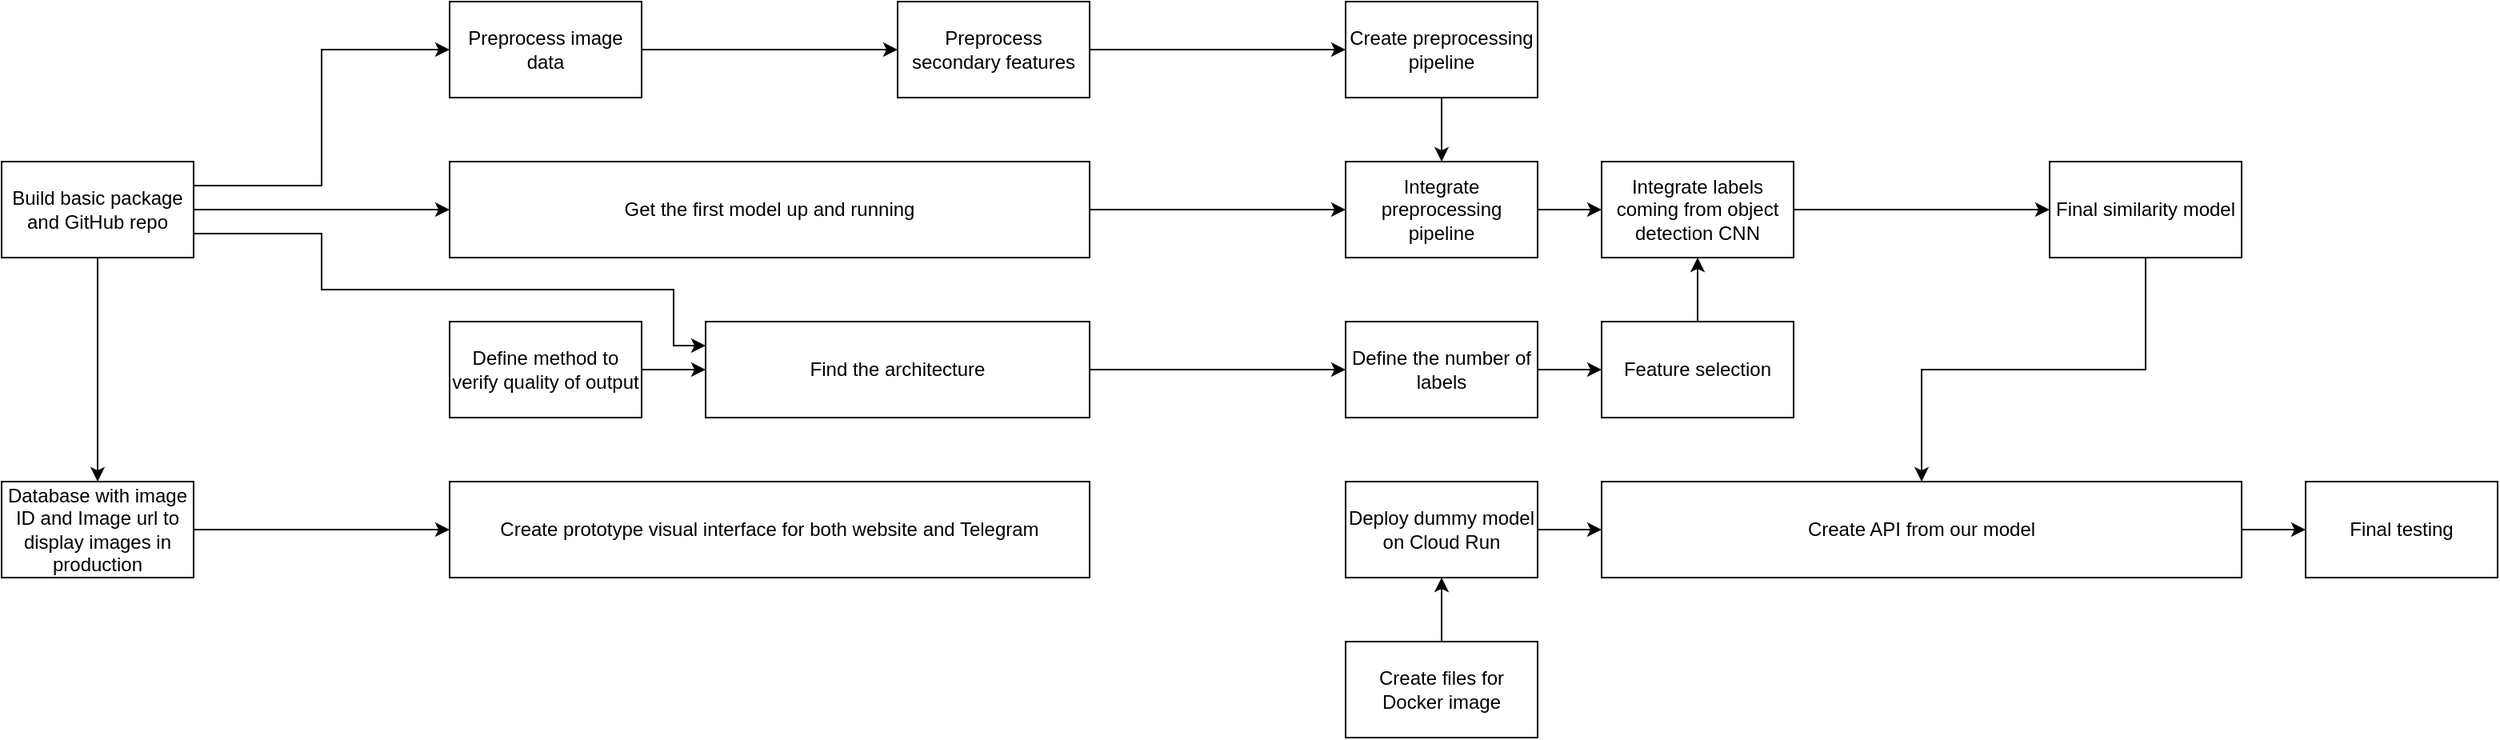 <mxfile version="14.4.3" type="github">
  <diagram id="nk3jkbMKJ6bsF130eLUs" name="Page-1">
    <mxGraphModel dx="3976" dy="1074" grid="1" gridSize="10" guides="1" tooltips="1" connect="1" arrows="1" fold="1" page="1" pageScale="1" pageWidth="850" pageHeight="1100" math="0" shadow="0">
      <root>
        <mxCell id="0" />
        <mxCell id="1" parent="0" />
        <mxCell id="1ROCvlm7I28-aJmoXn1c-78" style="edgeStyle=orthogonalEdgeStyle;rounded=0;orthogonalLoop=1;jettySize=auto;html=1;exitX=1;exitY=0.5;exitDx=0;exitDy=0;entryX=0;entryY=0.5;entryDx=0;entryDy=0;" edge="1" parent="1" source="1ROCvlm7I28-aJmoXn1c-1" target="1ROCvlm7I28-aJmoXn1c-52">
          <mxGeometry relative="1" as="geometry" />
        </mxCell>
        <mxCell id="1ROCvlm7I28-aJmoXn1c-1" value="Database with image ID and Image url to display images in production" style="rounded=0;whiteSpace=wrap;html=1;" vertex="1" parent="1">
          <mxGeometry x="-1600" y="650" width="120" height="60" as="geometry" />
        </mxCell>
        <mxCell id="1ROCvlm7I28-aJmoXn1c-28" style="edgeStyle=orthogonalEdgeStyle;rounded=0;orthogonalLoop=1;jettySize=auto;html=1;exitX=1;exitY=0.5;exitDx=0;exitDy=0;" edge="1" parent="1" source="1ROCvlm7I28-aJmoXn1c-2" target="1ROCvlm7I28-aJmoXn1c-3">
          <mxGeometry relative="1" as="geometry" />
        </mxCell>
        <mxCell id="1ROCvlm7I28-aJmoXn1c-2" value="Preprocess image data" style="rounded=0;whiteSpace=wrap;html=1;" vertex="1" parent="1">
          <mxGeometry x="-1320" y="350" width="120" height="60" as="geometry" />
        </mxCell>
        <mxCell id="1ROCvlm7I28-aJmoXn1c-29" style="edgeStyle=orthogonalEdgeStyle;rounded=0;orthogonalLoop=1;jettySize=auto;html=1;exitX=1;exitY=0.5;exitDx=0;exitDy=0;entryX=0;entryY=0.5;entryDx=0;entryDy=0;" edge="1" parent="1" source="1ROCvlm7I28-aJmoXn1c-3" target="1ROCvlm7I28-aJmoXn1c-4">
          <mxGeometry relative="1" as="geometry" />
        </mxCell>
        <mxCell id="1ROCvlm7I28-aJmoXn1c-3" value="Preprocess secondary features" style="rounded=0;whiteSpace=wrap;html=1;" vertex="1" parent="1">
          <mxGeometry x="-1040" y="350" width="120" height="60" as="geometry" />
        </mxCell>
        <mxCell id="1ROCvlm7I28-aJmoXn1c-66" style="edgeStyle=orthogonalEdgeStyle;rounded=0;orthogonalLoop=1;jettySize=auto;html=1;exitX=0.5;exitY=1;exitDx=0;exitDy=0;entryX=0.5;entryY=0;entryDx=0;entryDy=0;" edge="1" parent="1" source="1ROCvlm7I28-aJmoXn1c-4" target="1ROCvlm7I28-aJmoXn1c-10">
          <mxGeometry relative="1" as="geometry" />
        </mxCell>
        <mxCell id="1ROCvlm7I28-aJmoXn1c-4" value="Create preprocessing pipeline" style="rounded=0;whiteSpace=wrap;html=1;" vertex="1" parent="1">
          <mxGeometry x="-760" y="350" width="120" height="60" as="geometry" />
        </mxCell>
        <mxCell id="1ROCvlm7I28-aJmoXn1c-37" style="edgeStyle=orthogonalEdgeStyle;rounded=0;orthogonalLoop=1;jettySize=auto;html=1;exitX=1;exitY=0.5;exitDx=0;exitDy=0;entryX=0;entryY=0.5;entryDx=0;entryDy=0;" edge="1" parent="1" source="1ROCvlm7I28-aJmoXn1c-5" target="1ROCvlm7I28-aJmoXn1c-6">
          <mxGeometry relative="1" as="geometry" />
        </mxCell>
        <mxCell id="1ROCvlm7I28-aJmoXn1c-5" value="Define the number of labels" style="rounded=0;whiteSpace=wrap;html=1;" vertex="1" parent="1">
          <mxGeometry x="-760" y="550" width="120" height="60" as="geometry" />
        </mxCell>
        <mxCell id="1ROCvlm7I28-aJmoXn1c-69" style="edgeStyle=orthogonalEdgeStyle;rounded=0;orthogonalLoop=1;jettySize=auto;html=1;exitX=0.5;exitY=0;exitDx=0;exitDy=0;entryX=0.5;entryY=1;entryDx=0;entryDy=0;" edge="1" parent="1" source="1ROCvlm7I28-aJmoXn1c-6" target="1ROCvlm7I28-aJmoXn1c-11">
          <mxGeometry relative="1" as="geometry" />
        </mxCell>
        <mxCell id="1ROCvlm7I28-aJmoXn1c-6" value="Feature selection" style="rounded=0;whiteSpace=wrap;html=1;" vertex="1" parent="1">
          <mxGeometry x="-600" y="550" width="120" height="60" as="geometry" />
        </mxCell>
        <mxCell id="1ROCvlm7I28-aJmoXn1c-68" style="edgeStyle=orthogonalEdgeStyle;rounded=0;orthogonalLoop=1;jettySize=auto;html=1;exitX=1;exitY=0.5;exitDx=0;exitDy=0;entryX=0;entryY=0.5;entryDx=0;entryDy=0;" edge="1" parent="1" source="1ROCvlm7I28-aJmoXn1c-7" target="1ROCvlm7I28-aJmoXn1c-5">
          <mxGeometry relative="1" as="geometry" />
        </mxCell>
        <mxCell id="1ROCvlm7I28-aJmoXn1c-7" value="Find the architecture" style="rounded=0;whiteSpace=wrap;html=1;" vertex="1" parent="1">
          <mxGeometry x="-1160" y="550" width="240" height="60" as="geometry" />
        </mxCell>
        <mxCell id="1ROCvlm7I28-aJmoXn1c-63" style="edgeStyle=orthogonalEdgeStyle;rounded=0;orthogonalLoop=1;jettySize=auto;html=1;exitX=1;exitY=0.5;exitDx=0;exitDy=0;entryX=0;entryY=0.5;entryDx=0;entryDy=0;" edge="1" parent="1" source="1ROCvlm7I28-aJmoXn1c-8" target="1ROCvlm7I28-aJmoXn1c-7">
          <mxGeometry relative="1" as="geometry" />
        </mxCell>
        <mxCell id="1ROCvlm7I28-aJmoXn1c-8" value="Define method to verify quality of output" style="rounded=0;whiteSpace=wrap;html=1;" vertex="1" parent="1">
          <mxGeometry x="-1320" y="550" width="120" height="60" as="geometry" />
        </mxCell>
        <mxCell id="1ROCvlm7I28-aJmoXn1c-67" style="edgeStyle=orthogonalEdgeStyle;rounded=0;orthogonalLoop=1;jettySize=auto;html=1;exitX=1;exitY=0.5;exitDx=0;exitDy=0;entryX=0;entryY=0.5;entryDx=0;entryDy=0;" edge="1" parent="1" source="1ROCvlm7I28-aJmoXn1c-9" target="1ROCvlm7I28-aJmoXn1c-10">
          <mxGeometry relative="1" as="geometry" />
        </mxCell>
        <mxCell id="1ROCvlm7I28-aJmoXn1c-9" value="Get the first model up and running" style="rounded=0;whiteSpace=wrap;html=1;" vertex="1" parent="1">
          <mxGeometry x="-1320" y="450" width="400" height="60" as="geometry" />
        </mxCell>
        <mxCell id="1ROCvlm7I28-aJmoXn1c-10" value="Integrate preprocessing pipeline" style="rounded=0;whiteSpace=wrap;html=1;" vertex="1" parent="1">
          <mxGeometry x="-760" y="450" width="120" height="60" as="geometry" />
        </mxCell>
        <mxCell id="1ROCvlm7I28-aJmoXn1c-48" style="edgeStyle=orthogonalEdgeStyle;rounded=0;orthogonalLoop=1;jettySize=auto;html=1;exitX=0.5;exitY=1;exitDx=0;exitDy=0;entryX=0.5;entryY=0;entryDx=0;entryDy=0;" edge="1" parent="1" source="1ROCvlm7I28-aJmoXn1c-13" target="1ROCvlm7I28-aJmoXn1c-1">
          <mxGeometry relative="1" as="geometry" />
        </mxCell>
        <mxCell id="1ROCvlm7I28-aJmoXn1c-49" style="edgeStyle=orthogonalEdgeStyle;rounded=0;orthogonalLoop=1;jettySize=auto;html=1;exitX=1;exitY=0.25;exitDx=0;exitDy=0;entryX=0;entryY=0.5;entryDx=0;entryDy=0;" edge="1" parent="1" source="1ROCvlm7I28-aJmoXn1c-13" target="1ROCvlm7I28-aJmoXn1c-2">
          <mxGeometry relative="1" as="geometry" />
        </mxCell>
        <mxCell id="1ROCvlm7I28-aJmoXn1c-55" style="edgeStyle=orthogonalEdgeStyle;rounded=0;orthogonalLoop=1;jettySize=auto;html=1;exitX=1;exitY=0.5;exitDx=0;exitDy=0;entryX=0;entryY=0.5;entryDx=0;entryDy=0;" edge="1" parent="1" source="1ROCvlm7I28-aJmoXn1c-13" target="1ROCvlm7I28-aJmoXn1c-9">
          <mxGeometry relative="1" as="geometry" />
        </mxCell>
        <mxCell id="1ROCvlm7I28-aJmoXn1c-62" style="edgeStyle=orthogonalEdgeStyle;rounded=0;orthogonalLoop=1;jettySize=auto;html=1;exitX=1;exitY=0.75;exitDx=0;exitDy=0;entryX=0;entryY=0.25;entryDx=0;entryDy=0;" edge="1" parent="1" source="1ROCvlm7I28-aJmoXn1c-13" target="1ROCvlm7I28-aJmoXn1c-7">
          <mxGeometry relative="1" as="geometry">
            <Array as="points">
              <mxPoint x="-1400" y="495" />
              <mxPoint x="-1400" y="530" />
              <mxPoint x="-1180" y="530" />
              <mxPoint x="-1180" y="565" />
            </Array>
          </mxGeometry>
        </mxCell>
        <mxCell id="1ROCvlm7I28-aJmoXn1c-13" value="Build basic package and GitHub repo" style="rounded=0;whiteSpace=wrap;html=1;" vertex="1" parent="1">
          <mxGeometry x="-1600" y="450" width="120" height="60" as="geometry" />
        </mxCell>
        <mxCell id="1ROCvlm7I28-aJmoXn1c-77" style="edgeStyle=orthogonalEdgeStyle;rounded=0;orthogonalLoop=1;jettySize=auto;html=1;exitX=1;exitY=0.5;exitDx=0;exitDy=0;entryX=0;entryY=0.5;entryDx=0;entryDy=0;" edge="1" parent="1" source="1ROCvlm7I28-aJmoXn1c-15" target="1ROCvlm7I28-aJmoXn1c-75">
          <mxGeometry relative="1" as="geometry" />
        </mxCell>
        <mxCell id="1ROCvlm7I28-aJmoXn1c-15" value="Deploy dummy model on Cloud Run" style="rounded=0;whiteSpace=wrap;html=1;" vertex="1" parent="1">
          <mxGeometry x="-760" y="650" width="120" height="60" as="geometry" />
        </mxCell>
        <mxCell id="1ROCvlm7I28-aJmoXn1c-46" style="edgeStyle=orthogonalEdgeStyle;rounded=0;orthogonalLoop=1;jettySize=auto;html=1;exitX=1;exitY=0.5;exitDx=0;exitDy=0;entryX=0;entryY=0.5;entryDx=0;entryDy=0;" edge="1" parent="1" source="1ROCvlm7I28-aJmoXn1c-75" target="1ROCvlm7I28-aJmoXn1c-17">
          <mxGeometry relative="1" as="geometry">
            <mxPoint x="-200" y="680" as="sourcePoint" />
          </mxGeometry>
        </mxCell>
        <mxCell id="1ROCvlm7I28-aJmoXn1c-17" value="Final testing" style="rounded=0;whiteSpace=wrap;html=1;" vertex="1" parent="1">
          <mxGeometry x="-160" y="650" width="120" height="60" as="geometry" />
        </mxCell>
        <mxCell id="1ROCvlm7I28-aJmoXn1c-79" style="edgeStyle=orthogonalEdgeStyle;rounded=0;orthogonalLoop=1;jettySize=auto;html=1;exitX=0.5;exitY=0;exitDx=0;exitDy=0;entryX=0.5;entryY=1;entryDx=0;entryDy=0;" edge="1" parent="1" source="1ROCvlm7I28-aJmoXn1c-22" target="1ROCvlm7I28-aJmoXn1c-15">
          <mxGeometry relative="1" as="geometry" />
        </mxCell>
        <mxCell id="1ROCvlm7I28-aJmoXn1c-22" value="Create files for Docker image" style="rounded=0;whiteSpace=wrap;html=1;" vertex="1" parent="1">
          <mxGeometry x="-760" y="750" width="120" height="60" as="geometry" />
        </mxCell>
        <mxCell id="1ROCvlm7I28-aJmoXn1c-80" style="edgeStyle=orthogonalEdgeStyle;rounded=0;orthogonalLoop=1;jettySize=auto;html=1;exitX=0.5;exitY=1;exitDx=0;exitDy=0;entryX=0.5;entryY=0;entryDx=0;entryDy=0;" edge="1" parent="1" source="1ROCvlm7I28-aJmoXn1c-39" target="1ROCvlm7I28-aJmoXn1c-75">
          <mxGeometry relative="1" as="geometry" />
        </mxCell>
        <mxCell id="1ROCvlm7I28-aJmoXn1c-39" value="Final similarity model" style="rounded=0;whiteSpace=wrap;html=1;" vertex="1" parent="1">
          <mxGeometry x="-320" y="450" width="120" height="60" as="geometry" />
        </mxCell>
        <mxCell id="1ROCvlm7I28-aJmoXn1c-52" value="Create prototype visual interface for both website and Telegram" style="rounded=0;whiteSpace=wrap;html=1;" vertex="1" parent="1">
          <mxGeometry x="-1320" y="650" width="400" height="60" as="geometry" />
        </mxCell>
        <mxCell id="1ROCvlm7I28-aJmoXn1c-57" style="edgeStyle=orthogonalEdgeStyle;rounded=0;orthogonalLoop=1;jettySize=auto;html=1;exitX=1;exitY=0.5;exitDx=0;exitDy=0;entryX=0;entryY=0.5;entryDx=0;entryDy=0;" edge="1" parent="1" source="1ROCvlm7I28-aJmoXn1c-11" target="1ROCvlm7I28-aJmoXn1c-39">
          <mxGeometry relative="1" as="geometry" />
        </mxCell>
        <mxCell id="1ROCvlm7I28-aJmoXn1c-11" value="Integrate labels coming from object detection CNN" style="rounded=0;whiteSpace=wrap;html=1;" vertex="1" parent="1">
          <mxGeometry x="-600" y="450" width="120" height="60" as="geometry" />
        </mxCell>
        <mxCell id="1ROCvlm7I28-aJmoXn1c-56" style="edgeStyle=orthogonalEdgeStyle;rounded=0;orthogonalLoop=1;jettySize=auto;html=1;exitX=1;exitY=0.5;exitDx=0;exitDy=0;entryX=0;entryY=0.5;entryDx=0;entryDy=0;" edge="1" parent="1" source="1ROCvlm7I28-aJmoXn1c-10" target="1ROCvlm7I28-aJmoXn1c-11">
          <mxGeometry relative="1" as="geometry">
            <mxPoint x="-390" y="470" as="sourcePoint" />
            <mxPoint x="60" y="480" as="targetPoint" />
          </mxGeometry>
        </mxCell>
        <mxCell id="1ROCvlm7I28-aJmoXn1c-75" value="Create API from our model" style="rounded=0;whiteSpace=wrap;html=1;" vertex="1" parent="1">
          <mxGeometry x="-600" y="650" width="400" height="60" as="geometry" />
        </mxCell>
      </root>
    </mxGraphModel>
  </diagram>
</mxfile>
